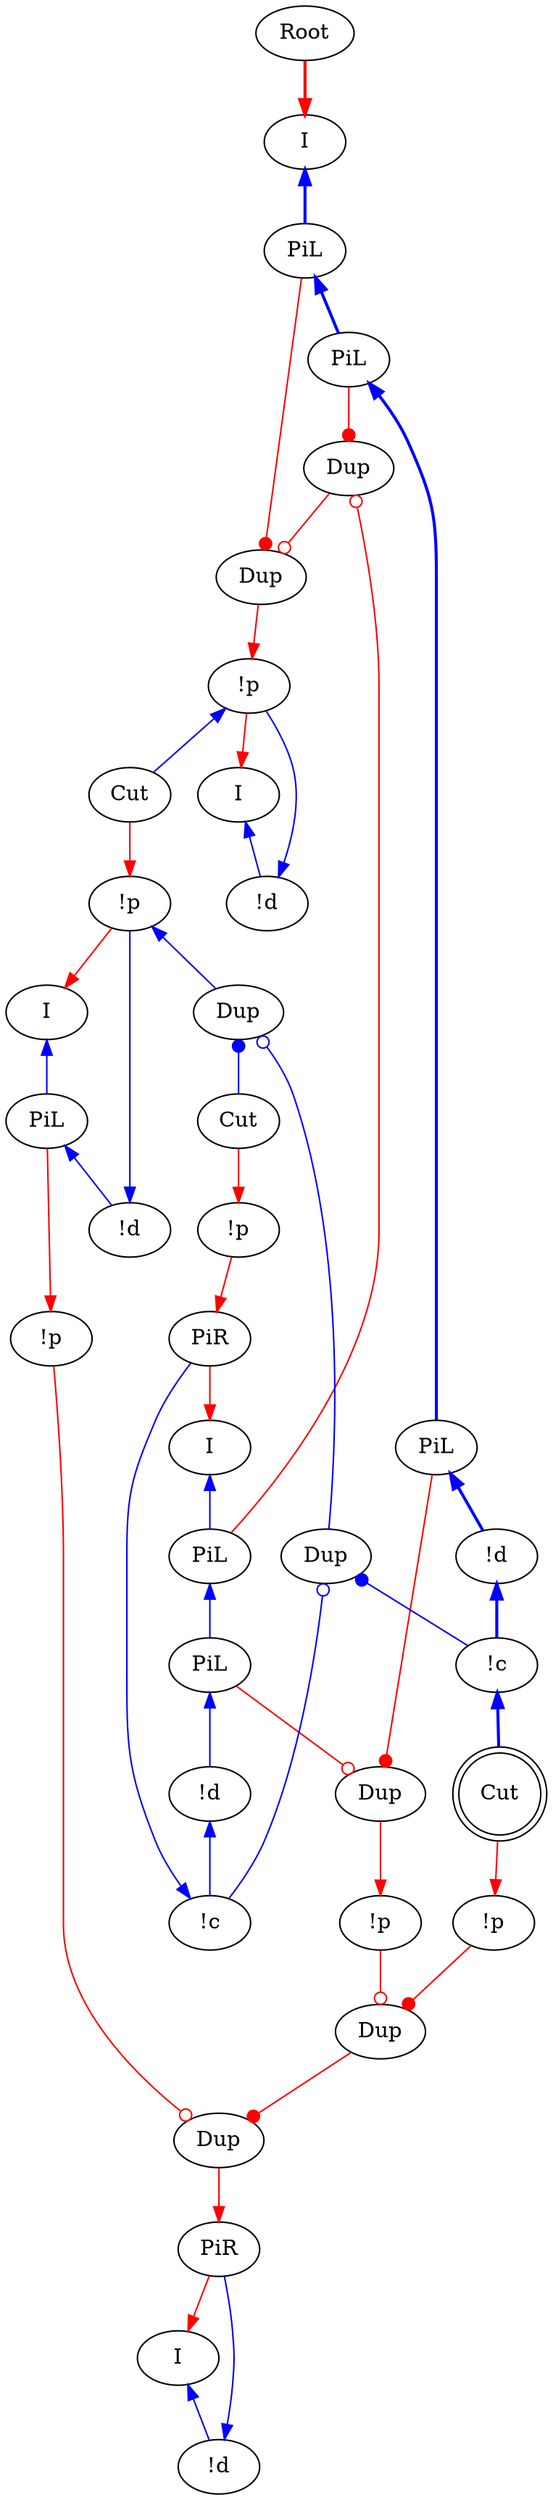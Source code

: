digraph {
"Root0" [label="Root"]
"!p0" [label="!p"]
"I0" [label="I"]
"!d0" [label="!d"]
"I1" [label="I"]
"!d1" [label="!d"]
"PiR0" [label="PiR"]
"!p1" [label="!p"]
"Cut0" [label="Cut"]
"!d2" [label="!d"]
"PiL0" [label="PiL"]
"I2" [label="I"]
"I3" [label="I"]
"!p2" [label="!p"]
"Cut1" [label="Cut"]
"PiR1" [label="PiR"]
"Cut2" [label="Cut",shape=doublecircle]
"!c0" [label="!c"]
"!c1" [label="!c"]
"!d3" [label="!d"]
"!d4" [label="!d"]
"PiL1" [label="PiL"]
"PiL2" [label="PiL"]
"PiL3" [label="PiL"]
"PiL4" [label="PiL"]
"I4" [label="I"]
"Dup0_0" [label="Dup"]
"Dup0_1" [label="Dup"]
"Dup0_2" [label="Dup"]
"PiL5" [label="PiL"]
"!p3" [label="!p"]
"Dup1_0" [label="Dup"]
"!p4" [label="!p"]
"!p5" [label="!p"]
"Dup2_0" [label="Dup"]
"Dup2_1" [label="Dup"]
"Dup2_2" [label="Dup"]
"!p1" -> "I2"[color=red,tooltip="e11"]
"!d2" -> "!p1"[color=blue,tooltip="e13",dir=back]
"!p1" -> "Dup2_0"[color=blue,tooltip="e15",dir=back]
"PiL0" -> "!d2"[color=blue,tooltip="e17",dir=back]
"I2" -> "PiL0"[color=blue,tooltip="e19",dir=back]
"PiL0" -> "!p3"[color=red,tooltip="e21"]
"Dup2_0" -> "Cut1"[color=blue,tooltip="e23",arrowtail=dot,dir=back]
"Dup2_0" -> "Dup0_0"[color=blue,tooltip="e25",arrowtail=odot,dir=back]
"Cut2" -> "!p4"[color=red,tooltip="e30"]
"Dup0_1" -> "!p5"[color=red,tooltip="e31"]
"I3" -> "PiL5"[color=blue,tooltip="e32",penwidth=2,dir=back]
"PiL5" -> "Dup2_1"[color=red,tooltip="e34",arrowhead=dot]
"Dup0_2" -> "Dup2_1"[color=red,tooltip="e35",arrowhead=odot]
"Cut1" -> "!p2"[color=red,tooltip="e37"]
"!p2" -> "PiR1"[color=red,tooltip="e39"]
"!c0" -> "Cut2"[color=blue,tooltip="e40",penwidth=2,dir=back]
"!c1" -> "PiR1"[color=blue,tooltip="e41",dir=back]
"PiR1" -> "I4"[color=red,tooltip="e43"]
"!d3" -> "!c0"[color=blue,tooltip="e44",penwidth=2,dir=back]
"Dup0_0" -> "!c0"[color=blue,tooltip="e45",arrowtail=dot,dir=back]
"!d4" -> "!c1"[color=blue,tooltip="e46",dir=back]
"Dup0_0" -> "!c1"[color=blue,tooltip="e47",arrowtail=odot,dir=back]
"PiL1" -> "!d3"[color=blue,tooltip="e48",penwidth=2,dir=back]
"PiL2" -> "!d4"[color=blue,tooltip="e49",dir=back]
"PiL3" -> "PiL1"[color=blue,tooltip="e50",penwidth=2,dir=back]
"PiL4" -> "PiL2"[color=blue,tooltip="e51",dir=back]
"PiL1" -> "Dup0_1"[color=red,tooltip="e52",arrowhead=dot]
"PiL2" -> "Dup0_1"[color=red,tooltip="e53",arrowhead=odot]
"PiL5" -> "PiL3"[color=blue,tooltip="e54",penwidth=2,dir=back]
"I4" -> "PiL4"[color=blue,tooltip="e55",dir=back]
"PiL3" -> "Dup0_2"[color=red,tooltip="e56",arrowhead=dot]
"PiL4" -> "Dup0_2"[color=red,tooltip="e57",arrowhead=odot]
"Dup2_2" -> "Dup1_0"[color=red,tooltip="e58",arrowhead=dot]
"!p3" -> "Dup1_0"[color=red,tooltip="e59",arrowhead=odot]
"!p4" -> "Dup2_2"[color=red,tooltip="e60",arrowhead=dot]
"!p5" -> "Dup2_2"[color=red,tooltip="e61",arrowhead=odot]
"Cut0" -> "!p1"[color=red,tooltip="e9"]
"Dup1_0" -> "PiR0"[color=red,tooltip="hl2i"]
"!d1" -> "PiR0"[color=blue,tooltip="i",dir=back]
"I1" -> "!d1"[color=blue,tooltip="il",dir=back]
"PiR0" -> "I1"[color=red,tooltip="ir"]
"Root0" -> "I3"[color=red,tooltip="rettop",penwidth=2]
"!p0" -> "Cut0"[color=blue,tooltip="y2",dir=back]
"!d0" -> "!p0"[color=blue,tooltip="yj",dir=back]
"I0" -> "!d0"[color=blue,tooltip="yl2",dir=back]
"!p0" -> "I0"[color=red,tooltip="yli"]
"Dup2_1" -> "!p0"[color=red,tooltip="ylp"]
}
